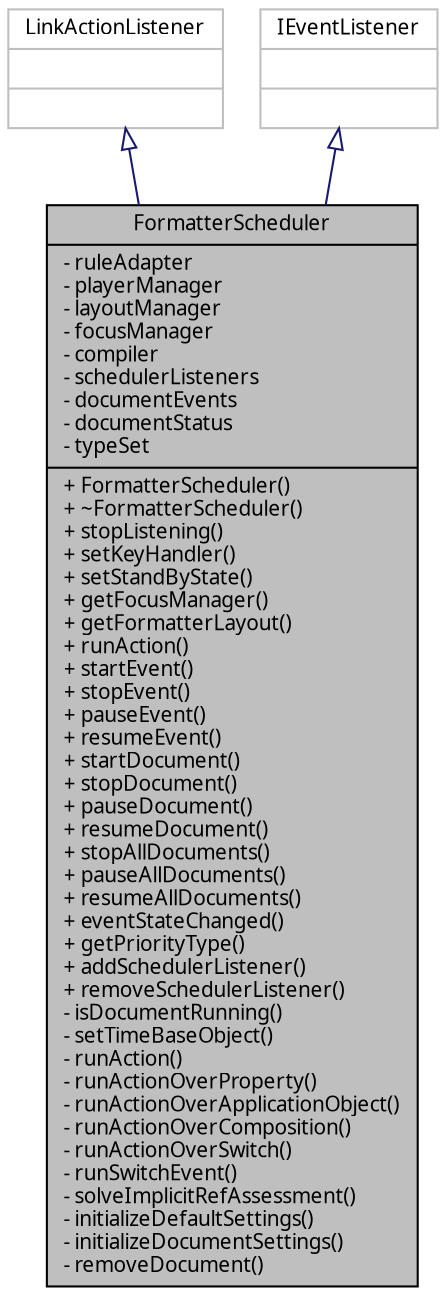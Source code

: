 digraph G
{
  edge [fontname="FreeSans.ttf",fontsize=10,labelfontname="FreeSans.ttf",labelfontsize=10];
  node [fontname="FreeSans.ttf",fontsize=10,shape=record];
  Node1 [label="{FormatterScheduler\n|- ruleAdapter\l- playerManager\l- layoutManager\l- focusManager\l- compiler\l- schedulerListeners\l- documentEvents\l- documentStatus\l- typeSet\l|+ FormatterScheduler()\l+ ~FormatterScheduler()\l+ stopListening()\l+ setKeyHandler()\l+ setStandByState()\l+ getFocusManager()\l+ getFormatterLayout()\l+ runAction()\l+ startEvent()\l+ stopEvent()\l+ pauseEvent()\l+ resumeEvent()\l+ startDocument()\l+ stopDocument()\l+ pauseDocument()\l+ resumeDocument()\l+ stopAllDocuments()\l+ pauseAllDocuments()\l+ resumeAllDocuments()\l+ eventStateChanged()\l+ getPriorityType()\l+ addSchedulerListener()\l+ removeSchedulerListener()\l- isDocumentRunning()\l- setTimeBaseObject()\l- runAction()\l- runActionOverProperty()\l- runActionOverApplicationObject()\l- runActionOverComposition()\l- runActionOverSwitch()\l- runSwitchEvent()\l- solveImplicitRefAssessment()\l- initializeDefaultSettings()\l- initializeDocumentSettings()\l- removeDocument()\l}",height=0.2,width=0.4,color="black", fillcolor="grey75", style="filled" fontcolor="black"];
  Node2 -> Node1 [dir=back,color="midnightblue",fontsize=10,style="solid",arrowtail="empty",fontname="FreeSans.ttf"];
  Node2 [label="{LinkActionListener\n||}",height=0.2,width=0.4,color="grey75", fillcolor="white", style="filled"];
  Node3 -> Node1 [dir=back,color="midnightblue",fontsize=10,style="solid",arrowtail="empty",fontname="FreeSans.ttf"];
  Node3 [label="{IEventListener\n||}",height=0.2,width=0.4,color="grey75", fillcolor="white", style="filled"];
}
